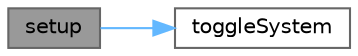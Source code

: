 digraph "setup"
{
 // LATEX_PDF_SIZE
  bgcolor="transparent";
  edge [fontname=Helvetica,fontsize=10,labelfontname=Helvetica,labelfontsize=10];
  node [fontname=Helvetica,fontsize=10,shape=box,height=0.2,width=0.4];
  rankdir="LR";
  Node1 [id="Node000001",label="setup",height=0.2,width=0.4,color="gray40", fillcolor="grey60", style="filled", fontcolor="black",tooltip="Setup se izvodi pri pokretanju simulacije."];
  Node1 -> Node2 [id="edge1_Node000001_Node000002",color="steelblue1",style="solid",tooltip=" "];
  Node2 [id="Node000002",label="toggleSystem",height=0.2,width=0.4,color="grey40", fillcolor="white", style="filled",URL="$project_8c.html#a21fe2514cf4cd169b2ffa88f1686a8a4",tooltip="Funkcija koja se poziva kod prekida."];
}
